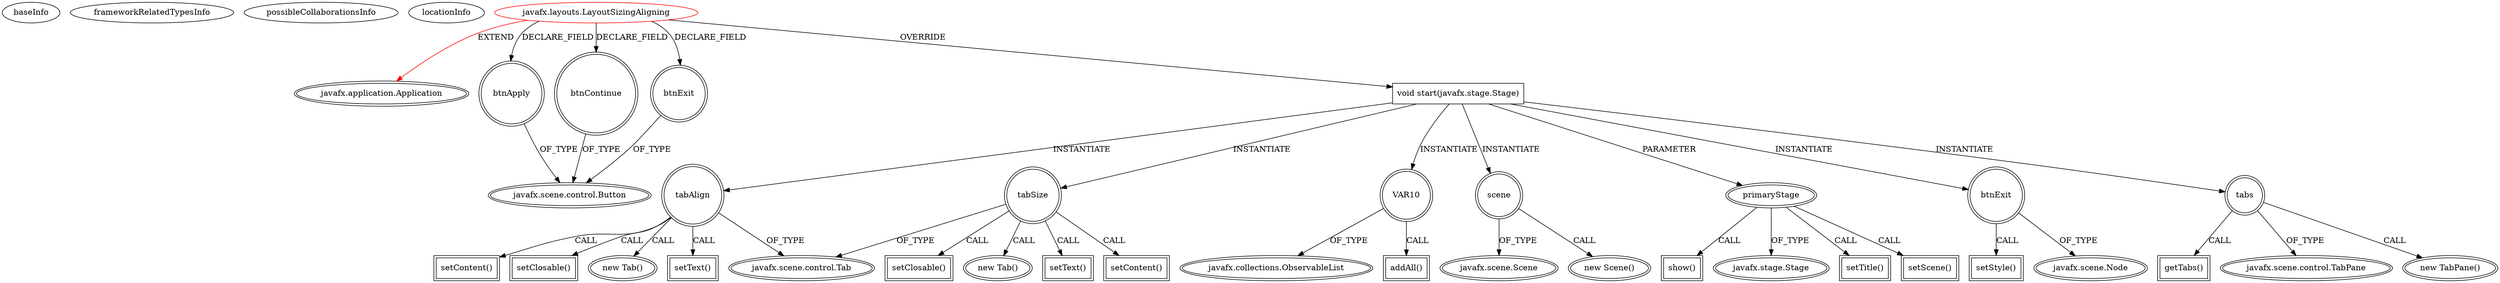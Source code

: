 digraph {
baseInfo[graphId=251,category="extension_graph",isAnonymous=false,possibleRelation=false]
frameworkRelatedTypesInfo[0="javafx.application.Application"]
possibleCollaborationsInfo[]
locationInfo[projectName="ChrisWongAtCUHK-JavaFX",filePath="/ChrisWongAtCUHK-JavaFX/JavaFX-master/javaaboutcom/src/javafx/layouts/LayoutSizingAligning.java",contextSignature="LayoutSizingAligning",graphId="251"]
0[label="javafx.layouts.LayoutSizingAligning",vertexType="ROOT_CLIENT_CLASS_DECLARATION",isFrameworkType=false,color=red]
1[label="javafx.application.Application",vertexType="FRAMEWORK_CLASS_TYPE",isFrameworkType=true,peripheries=2]
2[label="btnApply",vertexType="FIELD_DECLARATION",isFrameworkType=true,peripheries=2,shape=circle]
3[label="javafx.scene.control.Button",vertexType="FRAMEWORK_CLASS_TYPE",isFrameworkType=true,peripheries=2]
4[label="btnContinue",vertexType="FIELD_DECLARATION",isFrameworkType=true,peripheries=2,shape=circle]
6[label="btnExit",vertexType="FIELD_DECLARATION",isFrameworkType=true,peripheries=2,shape=circle]
8[label="void start(javafx.stage.Stage)",vertexType="OVERRIDING_METHOD_DECLARATION",isFrameworkType=false,shape=box]
9[label="primaryStage",vertexType="PARAMETER_DECLARATION",isFrameworkType=true,peripheries=2]
10[label="javafx.stage.Stage",vertexType="FRAMEWORK_CLASS_TYPE",isFrameworkType=true,peripheries=2]
11[label="btnExit",vertexType="VARIABLE_EXPRESION",isFrameworkType=true,peripheries=2,shape=circle]
13[label="javafx.scene.Node",vertexType="FRAMEWORK_CLASS_TYPE",isFrameworkType=true,peripheries=2]
12[label="setStyle()",vertexType="INSIDE_CALL",isFrameworkType=true,peripheries=2,shape=box]
15[label="tabs",vertexType="VARIABLE_EXPRESION",isFrameworkType=true,peripheries=2,shape=circle]
16[label="javafx.scene.control.TabPane",vertexType="FRAMEWORK_CLASS_TYPE",isFrameworkType=true,peripheries=2]
14[label="new TabPane()",vertexType="CONSTRUCTOR_CALL",isFrameworkType=true,peripheries=2]
18[label="tabSize",vertexType="VARIABLE_EXPRESION",isFrameworkType=true,peripheries=2,shape=circle]
19[label="javafx.scene.control.Tab",vertexType="FRAMEWORK_CLASS_TYPE",isFrameworkType=true,peripheries=2]
17[label="new Tab()",vertexType="CONSTRUCTOR_CALL",isFrameworkType=true,peripheries=2]
21[label="setText()",vertexType="INSIDE_CALL",isFrameworkType=true,peripheries=2,shape=box]
23[label="setContent()",vertexType="INSIDE_CALL",isFrameworkType=true,peripheries=2,shape=box]
25[label="setClosable()",vertexType="INSIDE_CALL",isFrameworkType=true,peripheries=2,shape=box]
27[label="tabAlign",vertexType="VARIABLE_EXPRESION",isFrameworkType=true,peripheries=2,shape=circle]
26[label="new Tab()",vertexType="CONSTRUCTOR_CALL",isFrameworkType=true,peripheries=2]
30[label="setText()",vertexType="INSIDE_CALL",isFrameworkType=true,peripheries=2,shape=box]
32[label="setContent()",vertexType="INSIDE_CALL",isFrameworkType=true,peripheries=2,shape=box]
34[label="setClosable()",vertexType="INSIDE_CALL",isFrameworkType=true,peripheries=2,shape=box]
35[label="VAR10",vertexType="VARIABLE_EXPRESION",isFrameworkType=true,peripheries=2,shape=circle]
37[label="javafx.collections.ObservableList",vertexType="FRAMEWORK_INTERFACE_TYPE",isFrameworkType=true,peripheries=2]
36[label="addAll()",vertexType="INSIDE_CALL",isFrameworkType=true,peripheries=2,shape=box]
39[label="getTabs()",vertexType="INSIDE_CALL",isFrameworkType=true,peripheries=2,shape=box]
41[label="scene",vertexType="VARIABLE_EXPRESION",isFrameworkType=true,peripheries=2,shape=circle]
42[label="javafx.scene.Scene",vertexType="FRAMEWORK_CLASS_TYPE",isFrameworkType=true,peripheries=2]
40[label="new Scene()",vertexType="CONSTRUCTOR_CALL",isFrameworkType=true,peripheries=2]
44[label="setTitle()",vertexType="INSIDE_CALL",isFrameworkType=true,peripheries=2,shape=box]
46[label="setScene()",vertexType="INSIDE_CALL",isFrameworkType=true,peripheries=2,shape=box]
48[label="show()",vertexType="INSIDE_CALL",isFrameworkType=true,peripheries=2,shape=box]
0->1[label="EXTEND",color=red]
0->2[label="DECLARE_FIELD"]
2->3[label="OF_TYPE"]
0->4[label="DECLARE_FIELD"]
4->3[label="OF_TYPE"]
0->6[label="DECLARE_FIELD"]
6->3[label="OF_TYPE"]
0->8[label="OVERRIDE"]
9->10[label="OF_TYPE"]
8->9[label="PARAMETER"]
8->11[label="INSTANTIATE"]
11->13[label="OF_TYPE"]
11->12[label="CALL"]
8->15[label="INSTANTIATE"]
15->16[label="OF_TYPE"]
15->14[label="CALL"]
8->18[label="INSTANTIATE"]
18->19[label="OF_TYPE"]
18->17[label="CALL"]
18->21[label="CALL"]
18->23[label="CALL"]
18->25[label="CALL"]
8->27[label="INSTANTIATE"]
27->19[label="OF_TYPE"]
27->26[label="CALL"]
27->30[label="CALL"]
27->32[label="CALL"]
27->34[label="CALL"]
8->35[label="INSTANTIATE"]
35->37[label="OF_TYPE"]
35->36[label="CALL"]
15->39[label="CALL"]
8->41[label="INSTANTIATE"]
41->42[label="OF_TYPE"]
41->40[label="CALL"]
9->44[label="CALL"]
9->46[label="CALL"]
9->48[label="CALL"]
}
